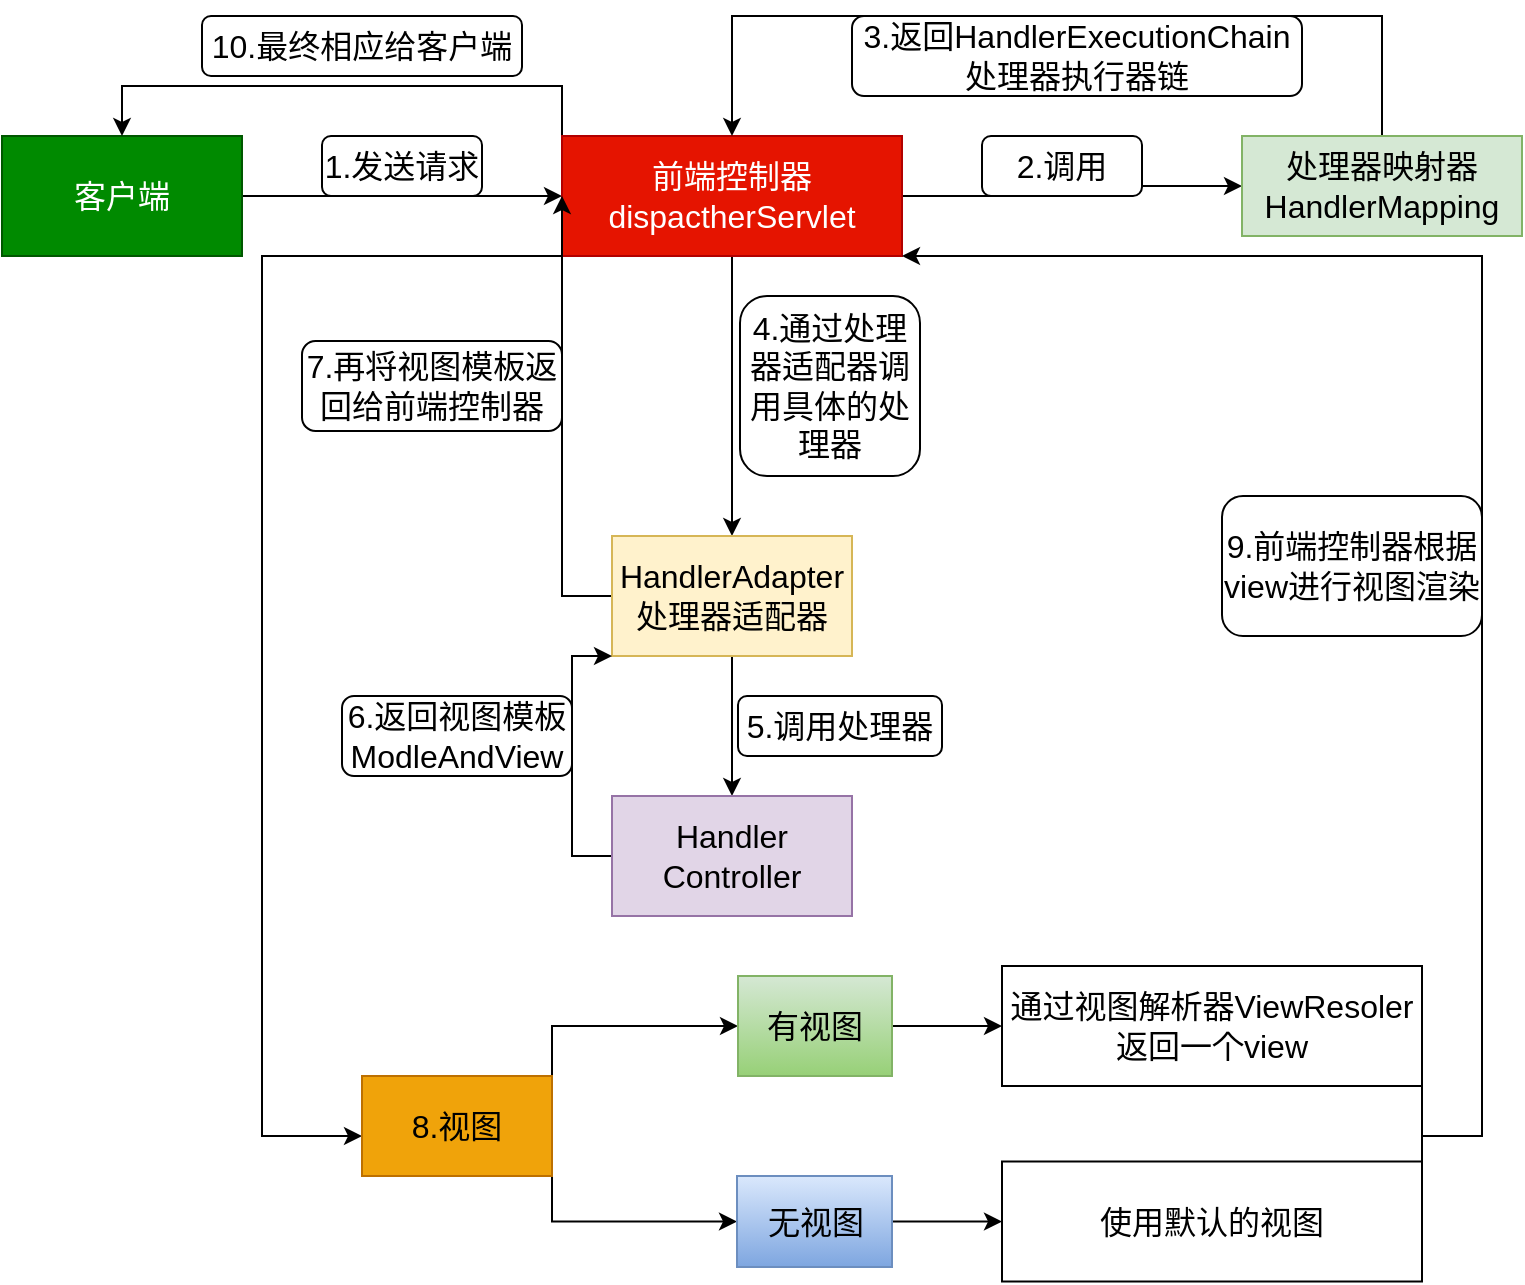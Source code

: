 <mxfile version="20.2.7" type="github">
  <diagram id="0VfSgjrlviaQn3smRxLj" name="第 1 页">
    <mxGraphModel dx="1278" dy="605" grid="1" gridSize="10" guides="1" tooltips="1" connect="1" arrows="1" fold="1" page="1" pageScale="1" pageWidth="827" pageHeight="1169" math="0" shadow="0">
      <root>
        <mxCell id="0" />
        <mxCell id="1" parent="0" />
        <mxCell id="_pOYREo-t2BnV2Cc39ep-2" style="edgeStyle=orthogonalEdgeStyle;rounded=0;orthogonalLoop=1;jettySize=auto;html=1;exitX=1;exitY=0.5;exitDx=0;exitDy=0;fontSize=16;" edge="1" parent="1" source="_pOYREo-t2BnV2Cc39ep-1">
          <mxGeometry relative="1" as="geometry">
            <mxPoint x="280" y="110" as="targetPoint" />
          </mxGeometry>
        </mxCell>
        <mxCell id="_pOYREo-t2BnV2Cc39ep-1" value="客户端" style="rounded=0;whiteSpace=wrap;html=1;fontSize=16;fillColor=#008a00;strokeColor=#005700;fontColor=#ffffff;" vertex="1" parent="1">
          <mxGeometry y="80" width="120" height="60" as="geometry" />
        </mxCell>
        <mxCell id="_pOYREo-t2BnV2Cc39ep-6" style="edgeStyle=orthogonalEdgeStyle;rounded=0;orthogonalLoop=1;jettySize=auto;html=1;exitX=1;exitY=0.5;exitDx=0;exitDy=0;fontSize=16;" edge="1" parent="1" source="_pOYREo-t2BnV2Cc39ep-3" target="_pOYREo-t2BnV2Cc39ep-7">
          <mxGeometry relative="1" as="geometry">
            <mxPoint x="680" y="110" as="targetPoint" />
          </mxGeometry>
        </mxCell>
        <mxCell id="_pOYREo-t2BnV2Cc39ep-15" style="edgeStyle=orthogonalEdgeStyle;rounded=0;orthogonalLoop=1;jettySize=auto;html=1;fontSize=16;" edge="1" parent="1" source="_pOYREo-t2BnV2Cc39ep-3">
          <mxGeometry relative="1" as="geometry">
            <mxPoint x="365" y="280" as="targetPoint" />
          </mxGeometry>
        </mxCell>
        <mxCell id="_pOYREo-t2BnV2Cc39ep-33" style="edgeStyle=orthogonalEdgeStyle;rounded=0;orthogonalLoop=1;jettySize=auto;html=1;exitX=0;exitY=1;exitDx=0;exitDy=0;fontSize=16;" edge="1" parent="1" source="_pOYREo-t2BnV2Cc39ep-3" target="_pOYREo-t2BnV2Cc39ep-34">
          <mxGeometry relative="1" as="geometry">
            <mxPoint x="230" y="530" as="targetPoint" />
            <Array as="points">
              <mxPoint x="130" y="140" />
              <mxPoint x="130" y="580" />
            </Array>
          </mxGeometry>
        </mxCell>
        <mxCell id="_pOYREo-t2BnV2Cc39ep-52" style="edgeStyle=orthogonalEdgeStyle;rounded=0;orthogonalLoop=1;jettySize=auto;html=1;exitX=0;exitY=0;exitDx=0;exitDy=0;fontSize=16;" edge="1" parent="1" source="_pOYREo-t2BnV2Cc39ep-3" target="_pOYREo-t2BnV2Cc39ep-1">
          <mxGeometry relative="1" as="geometry">
            <mxPoint x="70" y="30" as="targetPoint" />
            <Array as="points">
              <mxPoint x="280" y="55" />
              <mxPoint x="60" y="55" />
            </Array>
          </mxGeometry>
        </mxCell>
        <mxCell id="_pOYREo-t2BnV2Cc39ep-3" value="前端控制器&lt;br&gt;dispactherServlet" style="rounded=0;whiteSpace=wrap;html=1;fontSize=16;fillColor=#e51400;strokeColor=#B20000;fontColor=#ffffff;" vertex="1" parent="1">
          <mxGeometry x="280" y="80" width="170" height="60" as="geometry" />
        </mxCell>
        <mxCell id="_pOYREo-t2BnV2Cc39ep-5" value="1.发送请求" style="rounded=1;whiteSpace=wrap;html=1;fontSize=16;" vertex="1" parent="1">
          <mxGeometry x="160" y="80" width="80" height="30" as="geometry" />
        </mxCell>
        <mxCell id="_pOYREo-t2BnV2Cc39ep-12" style="edgeStyle=orthogonalEdgeStyle;rounded=0;orthogonalLoop=1;jettySize=auto;html=1;exitX=0.5;exitY=0;exitDx=0;exitDy=0;fontSize=16;" edge="1" parent="1" source="_pOYREo-t2BnV2Cc39ep-7" target="_pOYREo-t2BnV2Cc39ep-3">
          <mxGeometry relative="1" as="geometry">
            <mxPoint x="480" y="20" as="targetPoint" />
            <Array as="points">
              <mxPoint x="690" y="20" />
              <mxPoint x="365" y="20" />
            </Array>
          </mxGeometry>
        </mxCell>
        <mxCell id="_pOYREo-t2BnV2Cc39ep-7" value="处理器映射器&lt;br&gt;HandlerMapping" style="rounded=0;whiteSpace=wrap;html=1;fontSize=16;fillColor=#d5e8d4;strokeColor=#82b366;" vertex="1" parent="1">
          <mxGeometry x="620" y="80" width="140" height="50" as="geometry" />
        </mxCell>
        <mxCell id="_pOYREo-t2BnV2Cc39ep-13" value="2.调用" style="rounded=1;whiteSpace=wrap;html=1;fontSize=16;" vertex="1" parent="1">
          <mxGeometry x="490" y="80" width="80" height="30" as="geometry" />
        </mxCell>
        <mxCell id="_pOYREo-t2BnV2Cc39ep-14" value="3.返回HandlerExecutionChain&lt;br&gt;处理器执行器链" style="rounded=1;whiteSpace=wrap;html=1;fontSize=16;" vertex="1" parent="1">
          <mxGeometry x="425" y="20" width="225" height="40" as="geometry" />
        </mxCell>
        <mxCell id="_pOYREo-t2BnV2Cc39ep-24" style="edgeStyle=orthogonalEdgeStyle;rounded=0;orthogonalLoop=1;jettySize=auto;html=1;exitX=0.5;exitY=1;exitDx=0;exitDy=0;fontSize=16;" edge="1" parent="1" source="_pOYREo-t2BnV2Cc39ep-16">
          <mxGeometry relative="1" as="geometry">
            <mxPoint x="365" y="410" as="targetPoint" />
          </mxGeometry>
        </mxCell>
        <mxCell id="_pOYREo-t2BnV2Cc39ep-29" style="edgeStyle=orthogonalEdgeStyle;rounded=0;orthogonalLoop=1;jettySize=auto;html=1;exitX=0;exitY=0.5;exitDx=0;exitDy=0;entryX=0;entryY=0.5;entryDx=0;entryDy=0;fontSize=16;" edge="1" parent="1" source="_pOYREo-t2BnV2Cc39ep-16" target="_pOYREo-t2BnV2Cc39ep-3">
          <mxGeometry relative="1" as="geometry">
            <Array as="points">
              <mxPoint x="280" y="310" />
            </Array>
          </mxGeometry>
        </mxCell>
        <mxCell id="_pOYREo-t2BnV2Cc39ep-16" value="HandlerAdapter&lt;br&gt;处理器适配器" style="rounded=0;whiteSpace=wrap;html=1;fontSize=16;fillColor=#fff2cc;strokeColor=#d6b656;" vertex="1" parent="1">
          <mxGeometry x="305" y="280" width="120" height="60" as="geometry" />
        </mxCell>
        <mxCell id="_pOYREo-t2BnV2Cc39ep-18" value="4.通过处理器适配器调用具体的处理器" style="rounded=1;whiteSpace=wrap;html=1;fontSize=16;" vertex="1" parent="1">
          <mxGeometry x="369" y="160" width="90" height="90" as="geometry" />
        </mxCell>
        <mxCell id="_pOYREo-t2BnV2Cc39ep-54" style="edgeStyle=orthogonalEdgeStyle;rounded=0;orthogonalLoop=1;jettySize=auto;html=1;exitX=0;exitY=0.5;exitDx=0;exitDy=0;entryX=0;entryY=1;entryDx=0;entryDy=0;fontSize=16;" edge="1" parent="1" source="_pOYREo-t2BnV2Cc39ep-21" target="_pOYREo-t2BnV2Cc39ep-16">
          <mxGeometry relative="1" as="geometry">
            <Array as="points">
              <mxPoint x="285" y="440" />
              <mxPoint x="285" y="340" />
            </Array>
          </mxGeometry>
        </mxCell>
        <mxCell id="_pOYREo-t2BnV2Cc39ep-21" value="Handler&lt;br&gt;Controller" style="rounded=0;whiteSpace=wrap;html=1;fontSize=16;fillColor=#e1d5e7;strokeColor=#9673a6;" vertex="1" parent="1">
          <mxGeometry x="305" y="410" width="120" height="60" as="geometry" />
        </mxCell>
        <mxCell id="_pOYREo-t2BnV2Cc39ep-25" value="5.调用处理器" style="rounded=1;whiteSpace=wrap;html=1;fontSize=16;" vertex="1" parent="1">
          <mxGeometry x="368" y="360" width="102" height="30" as="geometry" />
        </mxCell>
        <mxCell id="_pOYREo-t2BnV2Cc39ep-27" value="6.返回视图模板&lt;br&gt;ModleAndView" style="rounded=1;whiteSpace=wrap;html=1;fontSize=16;" vertex="1" parent="1">
          <mxGeometry x="170" y="360" width="115" height="40" as="geometry" />
        </mxCell>
        <mxCell id="_pOYREo-t2BnV2Cc39ep-30" value="7.再将视图模板返回给前端控制器" style="rounded=1;whiteSpace=wrap;html=1;fontSize=16;" vertex="1" parent="1">
          <mxGeometry x="150" y="182.5" width="130" height="45" as="geometry" />
        </mxCell>
        <mxCell id="_pOYREo-t2BnV2Cc39ep-40" style="edgeStyle=orthogonalEdgeStyle;rounded=0;orthogonalLoop=1;jettySize=auto;html=1;exitX=1;exitY=0;exitDx=0;exitDy=0;entryX=0;entryY=0.5;entryDx=0;entryDy=0;fontSize=16;" edge="1" parent="1" source="_pOYREo-t2BnV2Cc39ep-34" target="_pOYREo-t2BnV2Cc39ep-37">
          <mxGeometry relative="1" as="geometry" />
        </mxCell>
        <mxCell id="_pOYREo-t2BnV2Cc39ep-43" style="edgeStyle=orthogonalEdgeStyle;rounded=0;orthogonalLoop=1;jettySize=auto;html=1;exitX=1;exitY=1;exitDx=0;exitDy=0;entryX=0;entryY=0.5;entryDx=0;entryDy=0;fontSize=16;" edge="1" parent="1" source="_pOYREo-t2BnV2Cc39ep-34" target="_pOYREo-t2BnV2Cc39ep-42">
          <mxGeometry relative="1" as="geometry" />
        </mxCell>
        <mxCell id="_pOYREo-t2BnV2Cc39ep-34" value="8.视图" style="rounded=0;whiteSpace=wrap;html=1;fontSize=16;fillColor=#f0a30a;fontColor=#000000;strokeColor=#BD7000;" vertex="1" parent="1">
          <mxGeometry x="180" y="550" width="95" height="50" as="geometry" />
        </mxCell>
        <mxCell id="_pOYREo-t2BnV2Cc39ep-38" style="edgeStyle=orthogonalEdgeStyle;rounded=0;orthogonalLoop=1;jettySize=auto;html=1;exitX=1;exitY=0.5;exitDx=0;exitDy=0;fontSize=16;" edge="1" parent="1" source="_pOYREo-t2BnV2Cc39ep-37" target="_pOYREo-t2BnV2Cc39ep-39">
          <mxGeometry relative="1" as="geometry">
            <mxPoint x="500" y="510" as="targetPoint" />
          </mxGeometry>
        </mxCell>
        <mxCell id="_pOYREo-t2BnV2Cc39ep-37" value="有视图" style="rounded=0;whiteSpace=wrap;html=1;fontSize=16;fillColor=#d5e8d4;gradientColor=#97d077;strokeColor=#82b366;" vertex="1" parent="1">
          <mxGeometry x="368" y="500" width="77" height="50" as="geometry" />
        </mxCell>
        <mxCell id="_pOYREo-t2BnV2Cc39ep-39" value="通过视图解析器ViewResoler返回一个view" style="rounded=0;whiteSpace=wrap;html=1;fontSize=16;" vertex="1" parent="1">
          <mxGeometry x="500" y="495" width="210" height="60" as="geometry" />
        </mxCell>
        <mxCell id="_pOYREo-t2BnV2Cc39ep-45" style="edgeStyle=orthogonalEdgeStyle;rounded=0;orthogonalLoop=1;jettySize=auto;html=1;exitX=1;exitY=0.5;exitDx=0;exitDy=0;entryX=0;entryY=0.5;entryDx=0;entryDy=0;fontSize=16;" edge="1" parent="1" source="_pOYREo-t2BnV2Cc39ep-42" target="_pOYREo-t2BnV2Cc39ep-44">
          <mxGeometry relative="1" as="geometry" />
        </mxCell>
        <mxCell id="_pOYREo-t2BnV2Cc39ep-42" value="无视图" style="rounded=0;whiteSpace=wrap;html=1;fontSize=16;fillColor=#dae8fc;gradientColor=#7ea6e0;strokeColor=#6c8ebf;" vertex="1" parent="1">
          <mxGeometry x="367.5" y="600" width="77.5" height="45.5" as="geometry" />
        </mxCell>
        <mxCell id="_pOYREo-t2BnV2Cc39ep-44" value="使用默认的视图" style="rounded=0;whiteSpace=wrap;html=1;fontSize=16;" vertex="1" parent="1">
          <mxGeometry x="500" y="592.75" width="210" height="60" as="geometry" />
        </mxCell>
        <mxCell id="_pOYREo-t2BnV2Cc39ep-49" value="" style="endArrow=none;html=1;rounded=0;fontSize=16;exitX=1;exitY=0.5;exitDx=0;exitDy=0;entryX=1;entryY=0.387;entryDx=0;entryDy=0;entryPerimeter=0;" edge="1" parent="1" source="_pOYREo-t2BnV2Cc39ep-44" target="_pOYREo-t2BnV2Cc39ep-39">
          <mxGeometry width="50" height="50" relative="1" as="geometry">
            <mxPoint x="720" y="630" as="sourcePoint" />
            <mxPoint x="720" y="520" as="targetPoint" />
            <Array as="points" />
          </mxGeometry>
        </mxCell>
        <mxCell id="_pOYREo-t2BnV2Cc39ep-50" value="" style="endArrow=classic;html=1;rounded=0;fontSize=16;entryX=1;entryY=1;entryDx=0;entryDy=0;" edge="1" parent="1" target="_pOYREo-t2BnV2Cc39ep-3">
          <mxGeometry width="50" height="50" relative="1" as="geometry">
            <mxPoint x="710" y="580" as="sourcePoint" />
            <mxPoint x="590" y="160" as="targetPoint" />
            <Array as="points">
              <mxPoint x="740" y="580" />
              <mxPoint x="740" y="520" />
              <mxPoint x="740" y="140" />
            </Array>
          </mxGeometry>
        </mxCell>
        <mxCell id="_pOYREo-t2BnV2Cc39ep-51" value="9.前端控制器根据view进行视图渲染" style="rounded=1;whiteSpace=wrap;html=1;fontSize=16;" vertex="1" parent="1">
          <mxGeometry x="610" y="260" width="130" height="70" as="geometry" />
        </mxCell>
        <mxCell id="_pOYREo-t2BnV2Cc39ep-53" value="10.最终相应给客户端" style="rounded=1;whiteSpace=wrap;html=1;fontSize=16;" vertex="1" parent="1">
          <mxGeometry x="100" y="20" width="160" height="30" as="geometry" />
        </mxCell>
      </root>
    </mxGraphModel>
  </diagram>
</mxfile>
